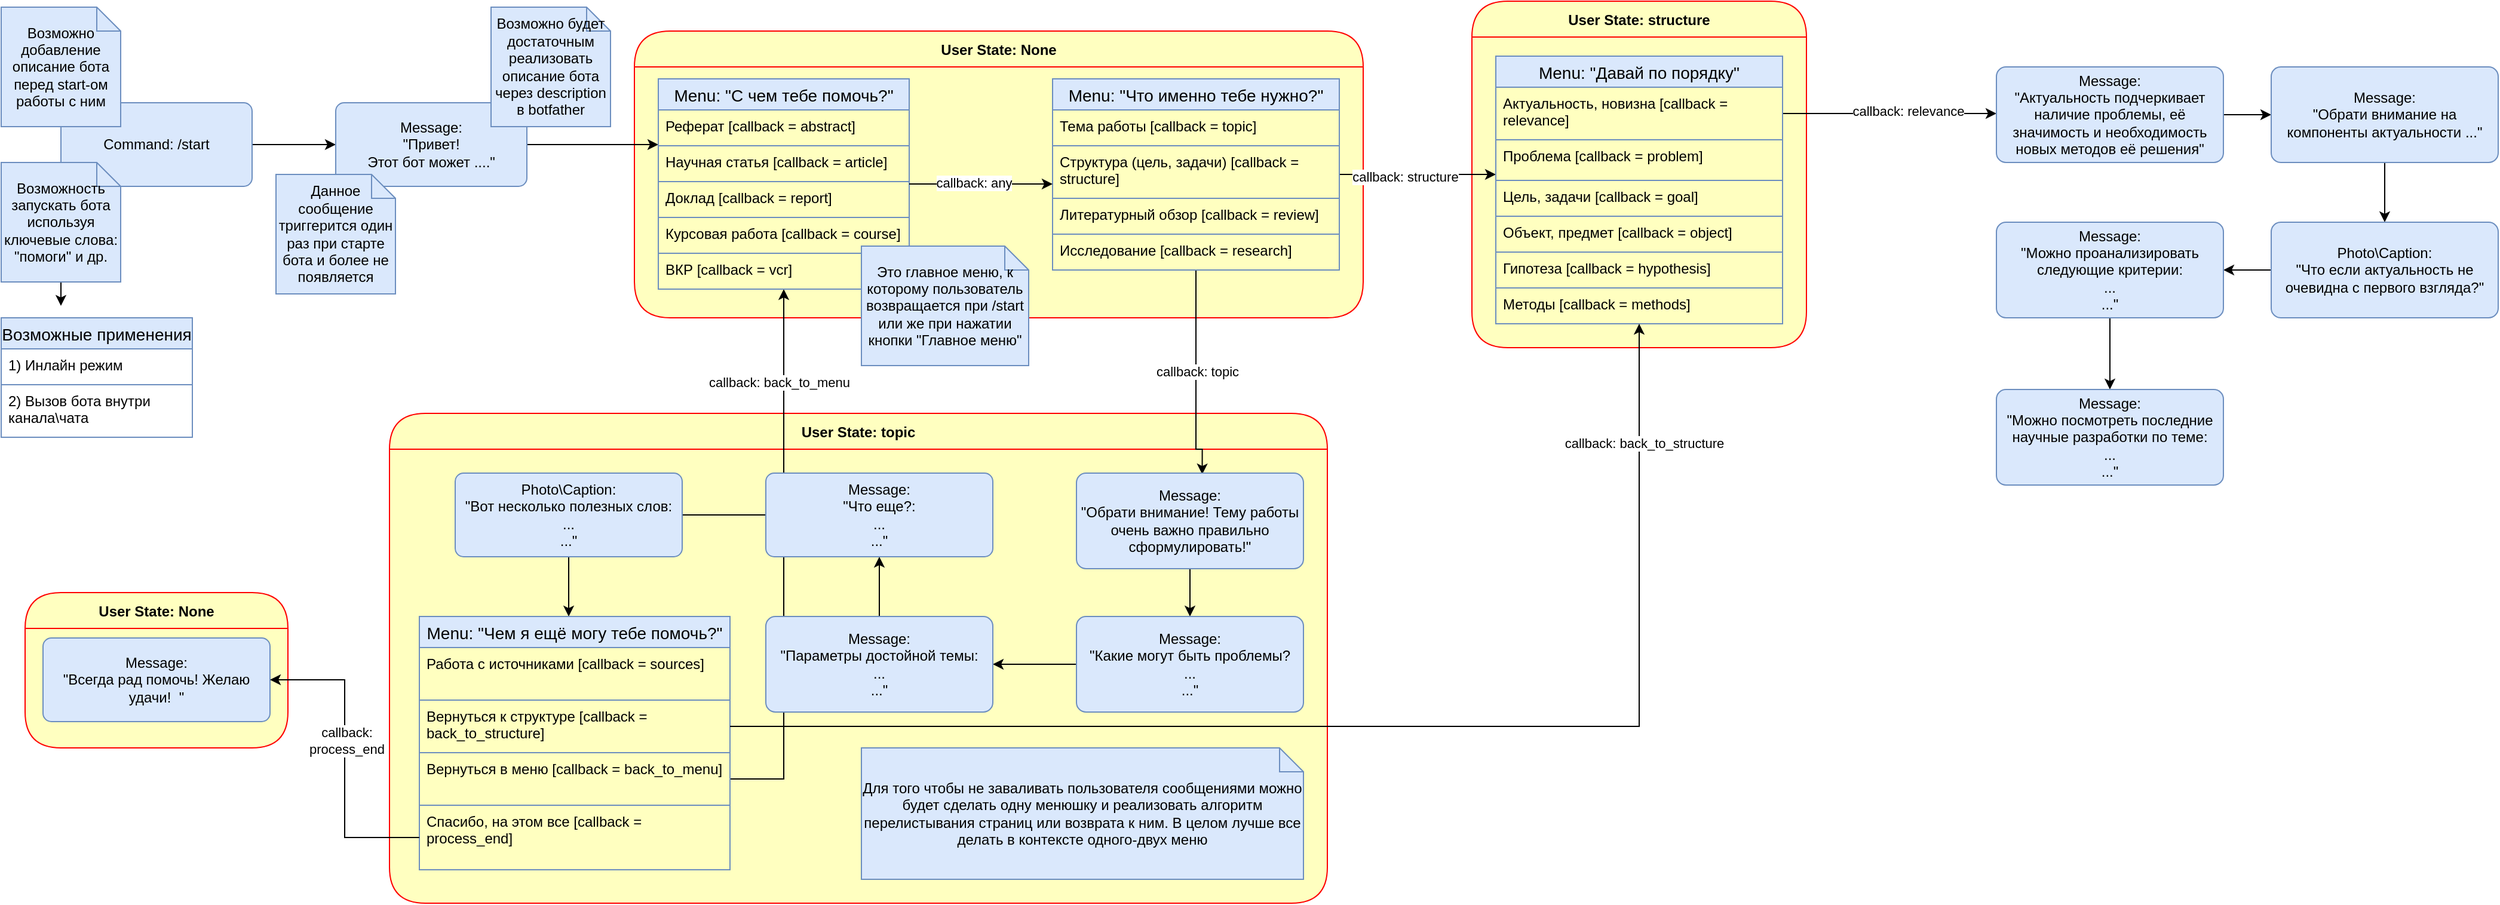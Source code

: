 <mxfile version="22.1.11" type="github">
  <diagram name="Страница — 1" id="bBnwiWEpFWaJWLRflJb5">
    <mxGraphModel dx="768" dy="455" grid="1" gridSize="10" guides="1" tooltips="1" connect="1" arrows="1" fold="1" page="1" pageScale="1" pageWidth="827" pageHeight="1169" math="0" shadow="0">
      <root>
        <mxCell id="0" />
        <mxCell id="1" parent="0" />
        <mxCell id="bCp8vL0oqEaVXwoQY5vh-86" value="User State: None" style="swimlane;fontStyle=1;align=center;verticalAlign=middle;childLayout=stackLayout;horizontal=1;startSize=30;horizontalStack=0;resizeParent=0;resizeLast=1;container=0;fontColor=#000000;collapsible=0;rounded=1;arcSize=50;strokeColor=#ff0000;fillColor=#ffffc0;swimlaneFillColor=#ffffc0;dropTarget=0;" vertex="1" parent="1">
          <mxGeometry x="30" y="570" width="220" height="130" as="geometry" />
        </mxCell>
        <mxCell id="bCp8vL0oqEaVXwoQY5vh-76" value="User State: topic" style="swimlane;fontStyle=1;align=center;verticalAlign=middle;childLayout=stackLayout;horizontal=1;startSize=30;horizontalStack=0;resizeParent=0;resizeLast=1;container=0;fontColor=#000000;collapsible=0;rounded=1;arcSize=50;strokeColor=#ff0000;fillColor=#ffffc0;swimlaneFillColor=#ffffc0;dropTarget=0;" vertex="1" parent="1">
          <mxGeometry x="335" y="420" width="785" height="410" as="geometry" />
        </mxCell>
        <mxCell id="bCp8vL0oqEaVXwoQY5vh-16" value="User State: None" style="swimlane;fontStyle=1;align=center;verticalAlign=middle;childLayout=stackLayout;horizontal=1;startSize=30;horizontalStack=0;resizeParent=0;resizeLast=1;container=0;fontColor=#000000;collapsible=0;rounded=1;arcSize=50;strokeColor=#ff0000;fillColor=#ffffc0;swimlaneFillColor=#ffffc0;dropTarget=0;" vertex="1" parent="1">
          <mxGeometry x="540" y="100" width="610" height="240" as="geometry" />
        </mxCell>
        <mxCell id="bCp8vL0oqEaVXwoQY5vh-72" style="edgeStyle=orthogonalEdgeStyle;rounded=0;orthogonalLoop=1;jettySize=auto;html=1;" edge="1" parent="1" source="bCp8vL0oqEaVXwoQY5vh-69" target="bCp8vL0oqEaVXwoQY5vh-6">
          <mxGeometry relative="1" as="geometry" />
        </mxCell>
        <mxCell id="bCp8vL0oqEaVXwoQY5vh-73" value="callback: back_to_menu&lt;br&gt;" style="edgeLabel;html=1;align=center;verticalAlign=middle;resizable=0;points=[];" vertex="1" connectable="0" parent="bCp8vL0oqEaVXwoQY5vh-72">
          <mxGeometry x="0.658" y="4" relative="1" as="geometry">
            <mxPoint as="offset" />
          </mxGeometry>
        </mxCell>
        <mxCell id="bCp8vL0oqEaVXwoQY5vh-1" style="edgeStyle=orthogonalEdgeStyle;rounded=0;orthogonalLoop=1;jettySize=auto;html=1;" edge="1" parent="1" source="ioY3EiMOHNlyp7GejzbB-10">
          <mxGeometry relative="1" as="geometry">
            <mxPoint x="290" y="195" as="targetPoint" />
          </mxGeometry>
        </mxCell>
        <mxCell id="ioY3EiMOHNlyp7GejzbB-10" value="Command: /start" style="rounded=1;arcSize=10;whiteSpace=wrap;html=1;align=center;fillColor=#dae8fc;strokeColor=#6c8ebf;gradientColor=none;" parent="1" vertex="1">
          <mxGeometry x="60" y="160" width="160" height="70" as="geometry" />
        </mxCell>
        <mxCell id="ioY3EiMOHNlyp7GejzbB-11" value="Возможно добавление описание бота перед start-ом работы с ним" style="shape=note;size=20;whiteSpace=wrap;html=1;fillColor=#dae8fc;strokeColor=#6c8ebf;" parent="1" vertex="1">
          <mxGeometry x="10" y="80" width="100" height="100" as="geometry" />
        </mxCell>
        <mxCell id="ioY3EiMOHNlyp7GejzbB-17" style="edgeStyle=orthogonalEdgeStyle;rounded=0;orthogonalLoop=1;jettySize=auto;html=1;" parent="1" source="ioY3EiMOHNlyp7GejzbB-12" edge="1">
          <mxGeometry relative="1" as="geometry">
            <mxPoint x="60" y="330" as="targetPoint" />
          </mxGeometry>
        </mxCell>
        <mxCell id="ioY3EiMOHNlyp7GejzbB-12" value="Возможность запускать бота используя ключевые слова:&lt;br&gt;&quot;помоги&quot; и др." style="shape=note;size=20;whiteSpace=wrap;html=1;fillColor=#dae8fc;strokeColor=#6c8ebf;" parent="1" vertex="1">
          <mxGeometry x="10" y="210" width="100" height="100" as="geometry" />
        </mxCell>
        <mxCell id="ioY3EiMOHNlyp7GejzbB-19" value="Возможные применения" style="swimlane;fontStyle=0;childLayout=stackLayout;horizontal=1;startSize=26;horizontalStack=0;resizeParent=1;resizeParentMax=0;resizeLast=0;collapsible=1;marginBottom=0;align=center;fontSize=14;fillColor=#dae8fc;strokeColor=#6c8ebf;" parent="1" vertex="1">
          <mxGeometry x="10" y="340" width="160" height="100" as="geometry" />
        </mxCell>
        <mxCell id="ioY3EiMOHNlyp7GejzbB-20" value="1) Инлайн режим" style="text;strokeColor=#6c8ebf;fillColor=none;spacingLeft=4;spacingRight=4;overflow=hidden;rotatable=0;points=[[0,0.5],[1,0.5]];portConstraint=eastwest;fontSize=12;whiteSpace=wrap;html=1;" parent="ioY3EiMOHNlyp7GejzbB-19" vertex="1">
          <mxGeometry y="26" width="160" height="30" as="geometry" />
        </mxCell>
        <mxCell id="ioY3EiMOHNlyp7GejzbB-21" value="2) Вызов бота внутри канала\чата" style="text;strokeColor=none;fillColor=none;spacingLeft=4;spacingRight=4;overflow=hidden;rotatable=0;points=[[0,0.5],[1,0.5]];portConstraint=eastwest;fontSize=12;whiteSpace=wrap;html=1;" parent="ioY3EiMOHNlyp7GejzbB-19" vertex="1">
          <mxGeometry y="56" width="160" height="44" as="geometry" />
        </mxCell>
        <mxCell id="bCp8vL0oqEaVXwoQY5vh-5" style="edgeStyle=orthogonalEdgeStyle;rounded=0;orthogonalLoop=1;jettySize=auto;html=1;" edge="1" parent="1" source="bCp8vL0oqEaVXwoQY5vh-2">
          <mxGeometry relative="1" as="geometry">
            <mxPoint x="560" y="195" as="targetPoint" />
          </mxGeometry>
        </mxCell>
        <mxCell id="bCp8vL0oqEaVXwoQY5vh-2" value="Message:&lt;br&gt;&quot;Привет!&lt;br&gt;Этот бот может ....&quot;" style="rounded=1;arcSize=10;whiteSpace=wrap;html=1;align=center;fillColor=#dae8fc;strokeColor=#6c8ebf;gradientColor=none;" vertex="1" parent="1">
          <mxGeometry x="290" y="160" width="160" height="70" as="geometry" />
        </mxCell>
        <mxCell id="bCp8vL0oqEaVXwoQY5vh-3" value="Данное сообщение триггерится один раз при старте бота и более не появляется" style="shape=note;size=20;whiteSpace=wrap;html=1;fillColor=#dae8fc;strokeColor=#6c8ebf;" vertex="1" parent="1">
          <mxGeometry x="240" y="220" width="100" height="100" as="geometry" />
        </mxCell>
        <mxCell id="bCp8vL0oqEaVXwoQY5vh-4" value="Возможно будет достаточным реализовать описание бота через description в botfather" style="shape=note;size=20;whiteSpace=wrap;html=1;fillColor=#dae8fc;strokeColor=#6c8ebf;" vertex="1" parent="1">
          <mxGeometry x="420" y="80" width="100" height="100" as="geometry" />
        </mxCell>
        <mxCell id="bCp8vL0oqEaVXwoQY5vh-6" value="Menu: &quot;С чем тебе помочь?&quot;" style="swimlane;fontStyle=0;childLayout=stackLayout;horizontal=1;startSize=26;horizontalStack=0;resizeParent=1;resizeParentMax=0;resizeLast=0;collapsible=1;marginBottom=0;align=center;fontSize=14;fillColor=#dae8fc;strokeColor=#6c8ebf;" vertex="1" parent="1">
          <mxGeometry x="560" y="140" width="210" height="176" as="geometry" />
        </mxCell>
        <mxCell id="bCp8vL0oqEaVXwoQY5vh-7" value="Реферат [callback = abstract]" style="text;strokeColor=#6c8ebf;fillColor=none;spacingLeft=4;spacingRight=4;overflow=hidden;rotatable=0;points=[[0,0.5],[1,0.5]];portConstraint=eastwest;fontSize=12;whiteSpace=wrap;html=1;" vertex="1" parent="bCp8vL0oqEaVXwoQY5vh-6">
          <mxGeometry y="26" width="210" height="30" as="geometry" />
        </mxCell>
        <mxCell id="bCp8vL0oqEaVXwoQY5vh-8" value="Научная статья [callback = article]" style="text;strokeColor=#6c8ebf;fillColor=none;spacingLeft=4;spacingRight=4;overflow=hidden;rotatable=0;points=[[0,0.5],[1,0.5]];portConstraint=eastwest;fontSize=12;whiteSpace=wrap;html=1;" vertex="1" parent="bCp8vL0oqEaVXwoQY5vh-6">
          <mxGeometry y="56" width="210" height="30" as="geometry" />
        </mxCell>
        <mxCell id="bCp8vL0oqEaVXwoQY5vh-9" value="Доклад [callback = report]" style="text;strokeColor=#6c8ebf;fillColor=none;spacingLeft=4;spacingRight=4;overflow=hidden;rotatable=0;points=[[0,0.5],[1,0.5]];portConstraint=eastwest;fontSize=12;whiteSpace=wrap;html=1;" vertex="1" parent="bCp8vL0oqEaVXwoQY5vh-6">
          <mxGeometry y="86" width="210" height="30" as="geometry" />
        </mxCell>
        <mxCell id="bCp8vL0oqEaVXwoQY5vh-12" value="Курсовая работа [callback = course]" style="text;strokeColor=#6c8ebf;fillColor=none;spacingLeft=4;spacingRight=4;overflow=hidden;rotatable=0;points=[[0,0.5],[1,0.5]];portConstraint=eastwest;fontSize=12;whiteSpace=wrap;html=1;" vertex="1" parent="bCp8vL0oqEaVXwoQY5vh-6">
          <mxGeometry y="116" width="210" height="30" as="geometry" />
        </mxCell>
        <mxCell id="bCp8vL0oqEaVXwoQY5vh-11" value="ВКР [callback = vcr]" style="text;strokeColor=#6c8ebf;fillColor=none;spacingLeft=4;spacingRight=4;overflow=hidden;rotatable=0;points=[[0,0.5],[1,0.5]];portConstraint=eastwest;fontSize=12;whiteSpace=wrap;html=1;" vertex="1" parent="bCp8vL0oqEaVXwoQY5vh-6">
          <mxGeometry y="146" width="210" height="30" as="geometry" />
        </mxCell>
        <mxCell id="bCp8vL0oqEaVXwoQY5vh-15" value="Это главное меню, к которому пользователь возвращается при /start или же при нажатии кнопки &quot;Главное меню&quot;" style="shape=note;size=20;whiteSpace=wrap;html=1;fillColor=#dae8fc;strokeColor=#6c8ebf;" vertex="1" parent="1">
          <mxGeometry x="730" y="280" width="140" height="100" as="geometry" />
        </mxCell>
        <mxCell id="bCp8vL0oqEaVXwoQY5vh-32" value="User State: structure" style="swimlane;fontStyle=1;align=center;verticalAlign=middle;childLayout=stackLayout;horizontal=1;startSize=30;horizontalStack=0;resizeParent=0;resizeLast=1;container=0;fontColor=#000000;collapsible=0;rounded=1;arcSize=50;strokeColor=#ff0000;fillColor=#ffffc0;swimlaneFillColor=#ffffc0;dropTarget=0;" vertex="1" parent="1">
          <mxGeometry x="1241" y="75" width="280" height="290" as="geometry" />
        </mxCell>
        <mxCell id="bCp8vL0oqEaVXwoQY5vh-33" style="edgeStyle=orthogonalEdgeStyle;rounded=0;orthogonalLoop=1;jettySize=auto;html=1;" edge="1" parent="1" source="bCp8vL0oqEaVXwoQY5vh-26" target="bCp8vL0oqEaVXwoQY5vh-34">
          <mxGeometry relative="1" as="geometry">
            <mxPoint x="1200" y="220" as="targetPoint" />
            <Array as="points">
              <mxPoint x="1200" y="220" />
              <mxPoint x="1200" y="220" />
            </Array>
          </mxGeometry>
        </mxCell>
        <mxCell id="bCp8vL0oqEaVXwoQY5vh-43" value="callback: structure&lt;br&gt;" style="edgeLabel;html=1;align=center;verticalAlign=middle;resizable=0;points=[];" vertex="1" connectable="0" parent="bCp8vL0oqEaVXwoQY5vh-33">
          <mxGeometry x="-0.162" y="-2" relative="1" as="geometry">
            <mxPoint as="offset" />
          </mxGeometry>
        </mxCell>
        <mxCell id="bCp8vL0oqEaVXwoQY5vh-45" style="edgeStyle=orthogonalEdgeStyle;rounded=0;orthogonalLoop=1;jettySize=auto;html=1;entryX=0.554;entryY=0.013;entryDx=0;entryDy=0;entryPerimeter=0;" edge="1" parent="1" source="bCp8vL0oqEaVXwoQY5vh-26" target="bCp8vL0oqEaVXwoQY5vh-52">
          <mxGeometry relative="1" as="geometry">
            <mxPoint x="1010" y="410" as="targetPoint" />
            <Array as="points">
              <mxPoint x="1010" y="450" />
              <mxPoint x="1015" y="450" />
            </Array>
          </mxGeometry>
        </mxCell>
        <mxCell id="bCp8vL0oqEaVXwoQY5vh-51" value="callback: topic&lt;br&gt;" style="edgeLabel;html=1;align=center;verticalAlign=middle;resizable=0;points=[];" vertex="1" connectable="0" parent="bCp8vL0oqEaVXwoQY5vh-45">
          <mxGeometry x="-0.041" y="1" relative="1" as="geometry">
            <mxPoint as="offset" />
          </mxGeometry>
        </mxCell>
        <mxCell id="bCp8vL0oqEaVXwoQY5vh-26" value="Menu: &quot;Что именно тебе нужно?&quot;" style="swimlane;fontStyle=0;childLayout=stackLayout;horizontal=1;startSize=26;horizontalStack=0;resizeParent=1;resizeParentMax=0;resizeLast=0;collapsible=1;marginBottom=0;align=center;fontSize=14;fillColor=#dae8fc;strokeColor=#6c8ebf;" vertex="1" parent="1">
          <mxGeometry x="890" y="140" width="240" height="160" as="geometry" />
        </mxCell>
        <mxCell id="bCp8vL0oqEaVXwoQY5vh-27" value="Тема работы [callback = topic]" style="text;strokeColor=#6c8ebf;fillColor=none;spacingLeft=4;spacingRight=4;overflow=hidden;rotatable=0;points=[[0,0.5],[1,0.5]];portConstraint=eastwest;fontSize=12;whiteSpace=wrap;html=1;" vertex="1" parent="bCp8vL0oqEaVXwoQY5vh-26">
          <mxGeometry y="26" width="240" height="30" as="geometry" />
        </mxCell>
        <mxCell id="bCp8vL0oqEaVXwoQY5vh-28" value="Структура (цель, задачи) [callback = structure]" style="text;strokeColor=#6c8ebf;fillColor=none;spacingLeft=4;spacingRight=4;overflow=hidden;rotatable=0;points=[[0,0.5],[1,0.5]];portConstraint=eastwest;fontSize=12;whiteSpace=wrap;html=1;" vertex="1" parent="bCp8vL0oqEaVXwoQY5vh-26">
          <mxGeometry y="56" width="240" height="44" as="geometry" />
        </mxCell>
        <mxCell id="bCp8vL0oqEaVXwoQY5vh-29" value="Литературный обзор [callback = review]" style="text;strokeColor=#6c8ebf;fillColor=none;spacingLeft=4;spacingRight=4;overflow=hidden;rotatable=0;points=[[0,0.5],[1,0.5]];portConstraint=eastwest;fontSize=12;whiteSpace=wrap;html=1;" vertex="1" parent="bCp8vL0oqEaVXwoQY5vh-26">
          <mxGeometry y="100" width="240" height="30" as="geometry" />
        </mxCell>
        <mxCell id="bCp8vL0oqEaVXwoQY5vh-30" value="Исследование [callback = research]&amp;nbsp;" style="text;strokeColor=#6c8ebf;fillColor=none;spacingLeft=4;spacingRight=4;overflow=hidden;rotatable=0;points=[[0,0.5],[1,0.5]];portConstraint=eastwest;fontSize=12;whiteSpace=wrap;html=1;" vertex="1" parent="bCp8vL0oqEaVXwoQY5vh-26">
          <mxGeometry y="130" width="240" height="30" as="geometry" />
        </mxCell>
        <mxCell id="bCp8vL0oqEaVXwoQY5vh-34" value="Menu: &quot;Давай по порядку&quot;" style="swimlane;fontStyle=0;childLayout=stackLayout;horizontal=1;startSize=26;horizontalStack=0;resizeParent=1;resizeParentMax=0;resizeLast=0;collapsible=1;marginBottom=0;align=center;fontSize=14;fillColor=#dae8fc;strokeColor=#6c8ebf;" vertex="1" parent="1">
          <mxGeometry x="1261" y="121" width="240" height="224" as="geometry" />
        </mxCell>
        <mxCell id="bCp8vL0oqEaVXwoQY5vh-94" style="edgeStyle=orthogonalEdgeStyle;rounded=0;orthogonalLoop=1;jettySize=auto;html=1;" edge="1" parent="bCp8vL0oqEaVXwoQY5vh-34" source="bCp8vL0oqEaVXwoQY5vh-35">
          <mxGeometry relative="1" as="geometry">
            <mxPoint x="419" y="48" as="targetPoint" />
          </mxGeometry>
        </mxCell>
        <mxCell id="bCp8vL0oqEaVXwoQY5vh-95" value="callback: relevance" style="edgeLabel;html=1;align=center;verticalAlign=middle;resizable=0;points=[];" vertex="1" connectable="0" parent="bCp8vL0oqEaVXwoQY5vh-94">
          <mxGeometry x="0.169" y="3" relative="1" as="geometry">
            <mxPoint as="offset" />
          </mxGeometry>
        </mxCell>
        <mxCell id="bCp8vL0oqEaVXwoQY5vh-35" value="Актуальность, новизна [callback = relevance]&amp;nbsp;" style="text;strokeColor=#6c8ebf;fillColor=none;spacingLeft=4;spacingRight=4;overflow=hidden;rotatable=0;points=[[0,0.5],[1,0.5]];portConstraint=eastwest;fontSize=12;whiteSpace=wrap;html=1;" vertex="1" parent="bCp8vL0oqEaVXwoQY5vh-34">
          <mxGeometry y="26" width="240" height="44" as="geometry" />
        </mxCell>
        <mxCell id="bCp8vL0oqEaVXwoQY5vh-36" value="Проблема [callback = problem]" style="text;strokeColor=#6c8ebf;fillColor=none;spacingLeft=4;spacingRight=4;overflow=hidden;rotatable=0;points=[[0,0.5],[1,0.5]];portConstraint=eastwest;fontSize=12;whiteSpace=wrap;html=1;" vertex="1" parent="bCp8vL0oqEaVXwoQY5vh-34">
          <mxGeometry y="70" width="240" height="34" as="geometry" />
        </mxCell>
        <mxCell id="bCp8vL0oqEaVXwoQY5vh-37" value="Цель, задачи [callback = goal]" style="text;strokeColor=#6c8ebf;fillColor=none;spacingLeft=4;spacingRight=4;overflow=hidden;rotatable=0;points=[[0,0.5],[1,0.5]];portConstraint=eastwest;fontSize=12;whiteSpace=wrap;html=1;" vertex="1" parent="bCp8vL0oqEaVXwoQY5vh-34">
          <mxGeometry y="104" width="240" height="30" as="geometry" />
        </mxCell>
        <mxCell id="bCp8vL0oqEaVXwoQY5vh-38" value="Объект, предмет [callback = object]" style="text;strokeColor=#6c8ebf;fillColor=none;spacingLeft=4;spacingRight=4;overflow=hidden;rotatable=0;points=[[0,0.5],[1,0.5]];portConstraint=eastwest;fontSize=12;whiteSpace=wrap;html=1;" vertex="1" parent="bCp8vL0oqEaVXwoQY5vh-34">
          <mxGeometry y="134" width="240" height="30" as="geometry" />
        </mxCell>
        <mxCell id="bCp8vL0oqEaVXwoQY5vh-41" value="Гипотеза [callback =&amp;nbsp;hypothesis]" style="text;strokeColor=#6c8ebf;fillColor=none;spacingLeft=4;spacingRight=4;overflow=hidden;rotatable=0;points=[[0,0.5],[1,0.5]];portConstraint=eastwest;fontSize=12;whiteSpace=wrap;html=1;" vertex="1" parent="bCp8vL0oqEaVXwoQY5vh-34">
          <mxGeometry y="164" width="240" height="30" as="geometry" />
        </mxCell>
        <mxCell id="bCp8vL0oqEaVXwoQY5vh-40" value="Методы [callback = methods]" style="text;strokeColor=#6c8ebf;fillColor=none;spacingLeft=4;spacingRight=4;overflow=hidden;rotatable=0;points=[[0,0.5],[1,0.5]];portConstraint=eastwest;fontSize=12;whiteSpace=wrap;html=1;" vertex="1" parent="bCp8vL0oqEaVXwoQY5vh-34">
          <mxGeometry y="194" width="240" height="30" as="geometry" />
        </mxCell>
        <mxCell id="bCp8vL0oqEaVXwoQY5vh-25" style="edgeStyle=orthogonalEdgeStyle;rounded=0;orthogonalLoop=1;jettySize=auto;html=1;" edge="1" parent="1" source="bCp8vL0oqEaVXwoQY5vh-6" target="bCp8vL0oqEaVXwoQY5vh-26">
          <mxGeometry relative="1" as="geometry">
            <mxPoint x="890" y="228.0" as="targetPoint" />
            <Array as="points">
              <mxPoint x="870" y="228" />
              <mxPoint x="870" y="228" />
            </Array>
          </mxGeometry>
        </mxCell>
        <mxCell id="bCp8vL0oqEaVXwoQY5vh-42" value="callback: any" style="edgeLabel;html=1;align=center;verticalAlign=middle;resizable=0;points=[];" vertex="1" connectable="0" parent="bCp8vL0oqEaVXwoQY5vh-25">
          <mxGeometry x="-0.099" y="1" relative="1" as="geometry">
            <mxPoint as="offset" />
          </mxGeometry>
        </mxCell>
        <mxCell id="bCp8vL0oqEaVXwoQY5vh-54" style="edgeStyle=orthogonalEdgeStyle;rounded=0;orthogonalLoop=1;jettySize=auto;html=1;entryX=0.5;entryY=0;entryDx=0;entryDy=0;" edge="1" parent="1" source="bCp8vL0oqEaVXwoQY5vh-52" target="bCp8vL0oqEaVXwoQY5vh-53">
          <mxGeometry relative="1" as="geometry" />
        </mxCell>
        <mxCell id="bCp8vL0oqEaVXwoQY5vh-52" value="Message:&lt;br&gt;&quot;Обрати внимание! Тему работы очень важно правильно сформулировать!&quot;" style="rounded=1;arcSize=10;whiteSpace=wrap;html=1;align=center;fillColor=#dae8fc;strokeColor=#6c8ebf;gradientColor=none;" vertex="1" parent="1">
          <mxGeometry x="910" y="470" width="190" height="80" as="geometry" />
        </mxCell>
        <mxCell id="bCp8vL0oqEaVXwoQY5vh-57" style="edgeStyle=orthogonalEdgeStyle;rounded=0;orthogonalLoop=1;jettySize=auto;html=1;" edge="1" parent="1" source="bCp8vL0oqEaVXwoQY5vh-53">
          <mxGeometry relative="1" as="geometry">
            <mxPoint x="840" y="630" as="targetPoint" />
          </mxGeometry>
        </mxCell>
        <mxCell id="bCp8vL0oqEaVXwoQY5vh-53" value="Message:&lt;br&gt;&quot;Какие могут быть проблемы?&lt;br&gt;...&lt;br&gt;...&quot;" style="rounded=1;arcSize=10;whiteSpace=wrap;html=1;align=center;fillColor=#dae8fc;strokeColor=#6c8ebf;gradientColor=none;" vertex="1" parent="1">
          <mxGeometry x="910" y="590" width="190" height="80" as="geometry" />
        </mxCell>
        <mxCell id="bCp8vL0oqEaVXwoQY5vh-61" style="edgeStyle=orthogonalEdgeStyle;rounded=0;orthogonalLoop=1;jettySize=auto;html=1;entryX=0.5;entryY=1;entryDx=0;entryDy=0;" edge="1" parent="1" source="bCp8vL0oqEaVXwoQY5vh-58" target="bCp8vL0oqEaVXwoQY5vh-59">
          <mxGeometry relative="1" as="geometry" />
        </mxCell>
        <mxCell id="bCp8vL0oqEaVXwoQY5vh-58" value="Message:&lt;br&gt;&quot;Параметры достойной темы:&lt;br&gt;...&lt;br&gt;...&quot;" style="rounded=1;arcSize=10;whiteSpace=wrap;html=1;align=center;fillColor=#dae8fc;strokeColor=#6c8ebf;gradientColor=none;" vertex="1" parent="1">
          <mxGeometry x="650" y="590" width="190" height="80" as="geometry" />
        </mxCell>
        <mxCell id="bCp8vL0oqEaVXwoQY5vh-62" style="edgeStyle=orthogonalEdgeStyle;rounded=0;orthogonalLoop=1;jettySize=auto;html=1;" edge="1" parent="1" source="bCp8vL0oqEaVXwoQY5vh-59">
          <mxGeometry relative="1" as="geometry">
            <mxPoint x="570" y="505" as="targetPoint" />
          </mxGeometry>
        </mxCell>
        <mxCell id="bCp8vL0oqEaVXwoQY5vh-59" value="Message:&lt;br&gt;&quot;Что еще?:&lt;br&gt;...&lt;br&gt;...&quot;" style="rounded=1;arcSize=10;whiteSpace=wrap;html=1;align=center;fillColor=#dae8fc;strokeColor=#6c8ebf;gradientColor=none;" vertex="1" parent="1">
          <mxGeometry x="650" y="470" width="190" height="70" as="geometry" />
        </mxCell>
        <mxCell id="bCp8vL0oqEaVXwoQY5vh-66" style="edgeStyle=orthogonalEdgeStyle;rounded=0;orthogonalLoop=1;jettySize=auto;html=1;entryX=0.5;entryY=0;entryDx=0;entryDy=0;" edge="1" parent="1" source="bCp8vL0oqEaVXwoQY5vh-63">
          <mxGeometry relative="1" as="geometry">
            <mxPoint x="485" y="590" as="targetPoint" />
          </mxGeometry>
        </mxCell>
        <mxCell id="bCp8vL0oqEaVXwoQY5vh-63" value="Photo\Caption:&lt;br&gt;&quot;Вот несколько полезных слов:&lt;br&gt;...&lt;br&gt;...&quot;" style="rounded=1;arcSize=10;whiteSpace=wrap;html=1;align=center;fillColor=#dae8fc;strokeColor=#6c8ebf;gradientColor=none;" vertex="1" parent="1">
          <mxGeometry x="390" y="470" width="190" height="70" as="geometry" />
        </mxCell>
        <mxCell id="bCp8vL0oqEaVXwoQY5vh-67" value="Menu: &quot;Чем я ещё могу тебе помочь?&quot;" style="swimlane;fontStyle=0;childLayout=stackLayout;horizontal=1;startSize=26;horizontalStack=0;resizeParent=1;resizeParentMax=0;resizeLast=0;collapsible=1;marginBottom=0;align=center;fontSize=14;fillColor=#dae8fc;strokeColor=#6c8ebf;" vertex="1" parent="1">
          <mxGeometry x="360" y="590" width="260" height="212" as="geometry" />
        </mxCell>
        <mxCell id="bCp8vL0oqEaVXwoQY5vh-88" value="Работа с источниками [callback = sources]" style="text;strokeColor=#6c8ebf;fillColor=none;spacingLeft=4;spacingRight=4;overflow=hidden;rotatable=0;points=[[0,0.5],[1,0.5]];portConstraint=eastwest;fontSize=12;whiteSpace=wrap;html=1;" vertex="1" parent="bCp8vL0oqEaVXwoQY5vh-67">
          <mxGeometry y="26" width="260" height="44" as="geometry" />
        </mxCell>
        <mxCell id="bCp8vL0oqEaVXwoQY5vh-89" value="Вернуться к структуре [callback = back_to_structure]" style="text;strokeColor=#6c8ebf;fillColor=none;spacingLeft=4;spacingRight=4;overflow=hidden;rotatable=0;points=[[0,0.5],[1,0.5]];portConstraint=eastwest;fontSize=12;whiteSpace=wrap;html=1;" vertex="1" parent="bCp8vL0oqEaVXwoQY5vh-67">
          <mxGeometry y="70" width="260" height="44" as="geometry" />
        </mxCell>
        <mxCell id="bCp8vL0oqEaVXwoQY5vh-69" value="Вернуться в меню [callback = back_to_menu]" style="text;strokeColor=#6c8ebf;fillColor=none;spacingLeft=4;spacingRight=4;overflow=hidden;rotatable=0;points=[[0,0.5],[1,0.5]];portConstraint=eastwest;fontSize=12;whiteSpace=wrap;html=1;" vertex="1" parent="bCp8vL0oqEaVXwoQY5vh-67">
          <mxGeometry y="114" width="260" height="44" as="geometry" />
        </mxCell>
        <mxCell id="bCp8vL0oqEaVXwoQY5vh-68" value="Спасибо, на этом все [callback = process_end]" style="text;strokeColor=#6c8ebf;fillColor=none;spacingLeft=4;spacingRight=4;overflow=hidden;rotatable=0;points=[[0,0.5],[1,0.5]];portConstraint=eastwest;fontSize=12;whiteSpace=wrap;html=1;" vertex="1" parent="bCp8vL0oqEaVXwoQY5vh-67">
          <mxGeometry y="158" width="260" height="54" as="geometry" />
        </mxCell>
        <mxCell id="bCp8vL0oqEaVXwoQY5vh-75" value="Message:&lt;br&gt;&quot;Всегда рад помочь! Желаю удачи!&amp;nbsp; &quot;" style="rounded=1;arcSize=10;whiteSpace=wrap;html=1;align=center;fillColor=#dae8fc;strokeColor=#6c8ebf;gradientColor=none;" vertex="1" parent="1">
          <mxGeometry x="45" y="608" width="190" height="70" as="geometry" />
        </mxCell>
        <mxCell id="bCp8vL0oqEaVXwoQY5vh-74" style="edgeStyle=orthogonalEdgeStyle;rounded=0;orthogonalLoop=1;jettySize=auto;html=1;entryX=1;entryY=0.5;entryDx=0;entryDy=0;" edge="1" parent="1" source="bCp8vL0oqEaVXwoQY5vh-68" target="bCp8vL0oqEaVXwoQY5vh-75">
          <mxGeometry relative="1" as="geometry">
            <mxPoint x="280" y="643" as="targetPoint" />
          </mxGeometry>
        </mxCell>
        <mxCell id="bCp8vL0oqEaVXwoQY5vh-83" value="callback: &lt;br&gt;process_end" style="edgeLabel;html=1;align=center;verticalAlign=middle;resizable=0;points=[];" vertex="1" connectable="0" parent="bCp8vL0oqEaVXwoQY5vh-74">
          <mxGeometry x="0.122" y="-1" relative="1" as="geometry">
            <mxPoint as="offset" />
          </mxGeometry>
        </mxCell>
        <mxCell id="bCp8vL0oqEaVXwoQY5vh-90" style="edgeStyle=orthogonalEdgeStyle;rounded=0;orthogonalLoop=1;jettySize=auto;html=1;" edge="1" parent="1" source="bCp8vL0oqEaVXwoQY5vh-89" target="bCp8vL0oqEaVXwoQY5vh-34">
          <mxGeometry relative="1" as="geometry" />
        </mxCell>
        <mxCell id="bCp8vL0oqEaVXwoQY5vh-91" value="callback: back_to_structure&lt;br&gt;" style="edgeLabel;html=1;align=center;verticalAlign=middle;resizable=0;points=[];" vertex="1" connectable="0" parent="bCp8vL0oqEaVXwoQY5vh-90">
          <mxGeometry x="0.82" y="-4" relative="1" as="geometry">
            <mxPoint y="1" as="offset" />
          </mxGeometry>
        </mxCell>
        <mxCell id="bCp8vL0oqEaVXwoQY5vh-92" value="Для того чтобы не заваливать пользователя сообщениями можно будет сделать одну менюшку и реализовать алгоритм перелистывания страниц или возврата к ним. В целом лучше все делать в контексте одного-двух меню" style="shape=note;size=20;whiteSpace=wrap;html=1;fillColor=#dae8fc;strokeColor=#6c8ebf;" vertex="1" parent="1">
          <mxGeometry x="730" y="700" width="370" height="110" as="geometry" />
        </mxCell>
        <mxCell id="bCp8vL0oqEaVXwoQY5vh-98" style="edgeStyle=orthogonalEdgeStyle;rounded=0;orthogonalLoop=1;jettySize=auto;html=1;entryX=0;entryY=0.5;entryDx=0;entryDy=0;" edge="1" parent="1" source="bCp8vL0oqEaVXwoQY5vh-96" target="bCp8vL0oqEaVXwoQY5vh-97">
          <mxGeometry relative="1" as="geometry" />
        </mxCell>
        <mxCell id="bCp8vL0oqEaVXwoQY5vh-96" value="Message:&lt;br&gt;&quot;Актуальность подчеркивает наличие проблемы, её значимость и необходимость новых методов её решения&quot;" style="rounded=1;arcSize=10;whiteSpace=wrap;html=1;align=center;fillColor=#dae8fc;strokeColor=#6c8ebf;gradientColor=none;" vertex="1" parent="1">
          <mxGeometry x="1680" y="130" width="190" height="80" as="geometry" />
        </mxCell>
        <mxCell id="bCp8vL0oqEaVXwoQY5vh-99" style="edgeStyle=orthogonalEdgeStyle;rounded=0;orthogonalLoop=1;jettySize=auto;html=1;" edge="1" parent="1" source="bCp8vL0oqEaVXwoQY5vh-97">
          <mxGeometry relative="1" as="geometry">
            <mxPoint x="2005" y="260" as="targetPoint" />
          </mxGeometry>
        </mxCell>
        <mxCell id="bCp8vL0oqEaVXwoQY5vh-97" value="Message:&lt;br&gt;&quot;Обрати внимание на компоненты актуальности ...&quot;" style="rounded=1;arcSize=10;whiteSpace=wrap;html=1;align=center;fillColor=#dae8fc;strokeColor=#6c8ebf;gradientColor=none;" vertex="1" parent="1">
          <mxGeometry x="1910" y="130" width="190" height="80" as="geometry" />
        </mxCell>
        <mxCell id="bCp8vL0oqEaVXwoQY5vh-102" style="edgeStyle=orthogonalEdgeStyle;rounded=0;orthogonalLoop=1;jettySize=auto;html=1;entryX=1;entryY=0.5;entryDx=0;entryDy=0;" edge="1" parent="1" source="bCp8vL0oqEaVXwoQY5vh-100" target="bCp8vL0oqEaVXwoQY5vh-101">
          <mxGeometry relative="1" as="geometry" />
        </mxCell>
        <mxCell id="bCp8vL0oqEaVXwoQY5vh-100" value="Photo\Caption:&lt;br&gt;&quot;Что если актуальность не очевидна с первого взгляда?&quot;" style="rounded=1;arcSize=10;whiteSpace=wrap;html=1;align=center;fillColor=#dae8fc;strokeColor=#6c8ebf;gradientColor=none;" vertex="1" parent="1">
          <mxGeometry x="1910" y="260" width="190" height="80" as="geometry" />
        </mxCell>
        <mxCell id="bCp8vL0oqEaVXwoQY5vh-103" style="edgeStyle=orthogonalEdgeStyle;rounded=0;orthogonalLoop=1;jettySize=auto;html=1;" edge="1" parent="1" source="bCp8vL0oqEaVXwoQY5vh-101">
          <mxGeometry relative="1" as="geometry">
            <mxPoint x="1775" y="400" as="targetPoint" />
          </mxGeometry>
        </mxCell>
        <mxCell id="bCp8vL0oqEaVXwoQY5vh-101" value="Message:&lt;br&gt;&quot;Можно проанализировать следующие критерии:&lt;br&gt;...&lt;br&gt;...&quot;" style="rounded=1;arcSize=10;whiteSpace=wrap;html=1;align=center;fillColor=#dae8fc;strokeColor=#6c8ebf;gradientColor=none;" vertex="1" parent="1">
          <mxGeometry x="1680" y="260" width="190" height="80" as="geometry" />
        </mxCell>
        <mxCell id="bCp8vL0oqEaVXwoQY5vh-104" value="Message:&lt;br&gt;&quot;Можно посмотреть последние научные разработки по теме:&lt;br&gt;...&lt;br&gt;...&quot;" style="rounded=1;arcSize=10;whiteSpace=wrap;html=1;align=center;fillColor=#dae8fc;strokeColor=#6c8ebf;gradientColor=none;" vertex="1" parent="1">
          <mxGeometry x="1680" y="400" width="190" height="80" as="geometry" />
        </mxCell>
      </root>
    </mxGraphModel>
  </diagram>
</mxfile>
